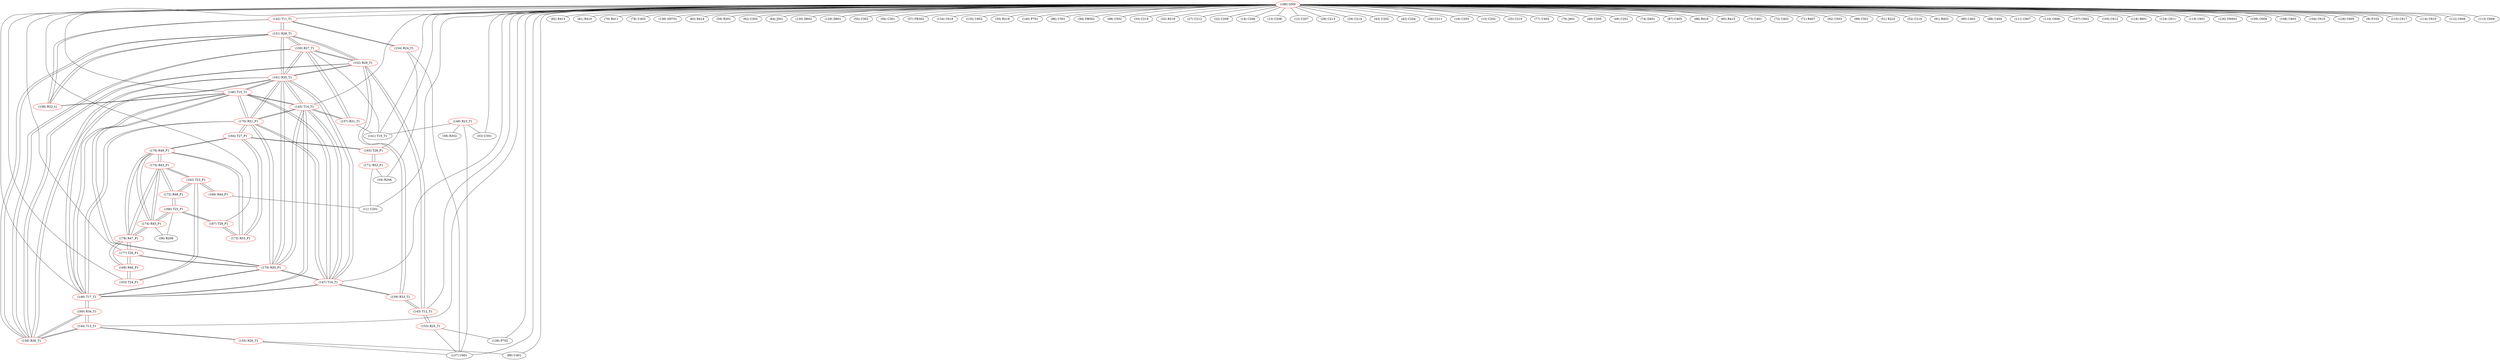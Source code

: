 graph {
	142 [label="(142) T11_T1" color=red]
	154 [label="(154) R24_T1"]
	151 [label="(151) R28_T1"]
	158 [label="(158) R32_t1"]
	143 [label="(143) T12_T1" color=red]
	159 [label="(159) R33_T1"]
	152 [label="(152) R29_T1"]
	153 [label="(153) R25_T1"]
	144 [label="(144) T13_T1" color=red]
	156 [label="(156) R30_T1"]
	160 [label="(160) R34_T1"]
	155 [label="(155) R26_T1"]
	145 [label="(145) T14_T1" color=red]
	157 [label="(157) R31_T1"]
	170 [label="(170) R51_P1"]
	179 [label="(179) R50_P1"]
	148 [label="(148) T17_T1"]
	161 [label="(161) R35_T1"]
	147 [label="(147) T16_T1"]
	146 [label="(146) T15_T1"]
	146 [label="(146) T15_T1" color=red]
	158 [label="(158) R32_t1"]
	170 [label="(170) R51_P1"]
	179 [label="(179) R50_P1"]
	148 [label="(148) T17_T1"]
	161 [label="(161) R35_T1"]
	147 [label="(147) T16_T1"]
	145 [label="(145) T14_T1"]
	147 [label="(147) T16_T1" color=red]
	159 [label="(159) R33_T1"]
	170 [label="(170) R51_P1"]
	179 [label="(179) R50_P1"]
	148 [label="(148) T17_T1"]
	161 [label="(161) R35_T1"]
	146 [label="(146) T15_T1"]
	145 [label="(145) T14_T1"]
	148 [label="(148) T17_T1" color=red]
	160 [label="(160) R34_T1"]
	170 [label="(170) R51_P1"]
	179 [label="(179) R50_P1"]
	161 [label="(161) R35_T1"]
	147 [label="(147) T16_T1"]
	146 [label="(146) T15_T1"]
	145 [label="(145) T14_T1"]
	149 [label="(149) R23_T1" color=red]
	53 [label="(53) U301"]
	137 [label="(137) U601"]
	58 [label="(58) R302"]
	141 [label="(141) T10_T1"]
	150 [label="(150) R27_T1" color=red]
	156 [label="(156) R30_T1"]
	161 [label="(161) R35_T1"]
	152 [label="(152) R29_T1"]
	151 [label="(151) R28_T1"]
	141 [label="(141) T10_T1"]
	157 [label="(157) R31_T1"]
	151 [label="(151) R28_T1" color=red]
	156 [label="(156) R30_T1"]
	161 [label="(161) R35_T1"]
	152 [label="(152) R29_T1"]
	150 [label="(150) R27_T1"]
	142 [label="(142) T11_T1"]
	158 [label="(158) R32_t1"]
	152 [label="(152) R29_T1" color=red]
	156 [label="(156) R30_T1"]
	161 [label="(161) R35_T1"]
	151 [label="(151) R28_T1"]
	150 [label="(150) R27_T1"]
	159 [label="(159) R33_T1"]
	143 [label="(143) T12_T1"]
	153 [label="(153) R25_T1" color=red]
	139 [label="(139) P702"]
	137 [label="(137) U601"]
	143 [label="(143) T12_T1"]
	154 [label="(154) R24_T1" color=red]
	34 [label="(34) R206"]
	137 [label="(137) U601"]
	142 [label="(142) T11_T1"]
	155 [label="(155) R26_T1" color=red]
	137 [label="(137) U601"]
	89 [label="(89) U401"]
	144 [label="(144) T13_T1"]
	156 [label="(156) R30_T1" color=red]
	161 [label="(161) R35_T1"]
	152 [label="(152) R29_T1"]
	151 [label="(151) R28_T1"]
	150 [label="(150) R27_T1"]
	160 [label="(160) R34_T1"]
	144 [label="(144) T13_T1"]
	157 [label="(157) R31_T1" color=red]
	141 [label="(141) T10_T1"]
	150 [label="(150) R27_T1"]
	145 [label="(145) T14_T1"]
	158 [label="(158) R32_t1" color=red]
	146 [label="(146) T15_T1"]
	142 [label="(142) T11_T1"]
	151 [label="(151) R28_T1"]
	159 [label="(159) R33_T1" color=red]
	147 [label="(147) T16_T1"]
	152 [label="(152) R29_T1"]
	143 [label="(143) T12_T1"]
	160 [label="(160) R34_T1" color=red]
	148 [label="(148) T17_T1"]
	156 [label="(156) R30_T1"]
	144 [label="(144) T13_T1"]
	161 [label="(161) R35_T1" color=red]
	156 [label="(156) R30_T1"]
	152 [label="(152) R29_T1"]
	151 [label="(151) R28_T1"]
	150 [label="(150) R27_T1"]
	170 [label="(170) R51_P1"]
	179 [label="(179) R50_P1"]
	148 [label="(148) T17_T1"]
	147 [label="(147) T16_T1"]
	146 [label="(146) T15_T1"]
	145 [label="(145) T14_T1"]
	162 [label="(162) T23_P1" color=red]
	172 [label="(172) R48_P1"]
	175 [label="(175) R43_P1"]
	163 [label="(163) T24_P1"]
	168 [label="(168) R44_P1"]
	163 [label="(163) T24_P1" color=red]
	169 [label="(169) R46_P1"]
	162 [label="(162) T23_P1"]
	164 [label="(164) T27_P1" color=red]
	170 [label="(170) R51_P1"]
	165 [label="(165) T28_P1"]
	173 [label="(173) R53_P1"]
	176 [label="(176) R49_P1"]
	165 [label="(165) T28_P1" color=red]
	171 [label="(171) R52_P1"]
	164 [label="(164) T27_P1"]
	166 [label="(166) T25_P1" color=red]
	167 [label="(167) T29_P1"]
	172 [label="(172) R48_P1"]
	174 [label="(174) R45_P1"]
	36 [label="(36) R208"]
	167 [label="(167) T29_P1" color=red]
	166 [label="(166) T25_P1"]
	173 [label="(173) R53_P1"]
	168 [label="(168) R44_P1" color=red]
	11 [label="(11) U201"]
	162 [label="(162) T23_P1"]
	169 [label="(169) R46_P1" color=red]
	177 [label="(177) T26_P1"]
	178 [label="(178) R47_P1"]
	163 [label="(163) T24_P1"]
	170 [label="(170) R51_P1" color=red]
	164 [label="(164) T27_P1"]
	179 [label="(179) R50_P1"]
	148 [label="(148) T17_T1"]
	161 [label="(161) R35_T1"]
	147 [label="(147) T16_T1"]
	146 [label="(146) T15_T1"]
	145 [label="(145) T14_T1"]
	171 [label="(171) R52_P1" color=red]
	11 [label="(11) U201"]
	34 [label="(34) R206"]
	165 [label="(165) T28_P1"]
	172 [label="(172) R48_P1" color=red]
	166 [label="(166) T25_P1"]
	162 [label="(162) T23_P1"]
	175 [label="(175) R43_P1"]
	173 [label="(173) R53_P1" color=red]
	167 [label="(167) T29_P1"]
	164 [label="(164) T27_P1"]
	176 [label="(176) R49_P1"]
	174 [label="(174) R45_P1" color=red]
	178 [label="(178) R47_P1"]
	175 [label="(175) R43_P1"]
	176 [label="(176) R49_P1"]
	166 [label="(166) T25_P1"]
	36 [label="(36) R208"]
	175 [label="(175) R43_P1" color=red]
	172 [label="(172) R48_P1"]
	162 [label="(162) T23_P1"]
	178 [label="(178) R47_P1"]
	174 [label="(174) R45_P1"]
	176 [label="(176) R49_P1"]
	176 [label="(176) R49_P1" color=red]
	178 [label="(178) R47_P1"]
	174 [label="(174) R45_P1"]
	175 [label="(175) R43_P1"]
	164 [label="(164) T27_P1"]
	173 [label="(173) R53_P1"]
	177 [label="(177) T26_P1" color=red]
	179 [label="(179) R50_P1"]
	169 [label="(169) R46_P1"]
	178 [label="(178) R47_P1"]
	178 [label="(178) R47_P1" color=red]
	174 [label="(174) R45_P1"]
	175 [label="(175) R43_P1"]
	176 [label="(176) R49_P1"]
	177 [label="(177) T26_P1"]
	169 [label="(169) R46_P1"]
	179 [label="(179) R50_P1" color=red]
	177 [label="(177) T26_P1"]
	170 [label="(170) R51_P1"]
	148 [label="(148) T17_T1"]
	161 [label="(161) R35_T1"]
	147 [label="(147) T16_T1"]
	146 [label="(146) T15_T1"]
	145 [label="(145) T14_T1"]
	180 [label="(180) GND" color=red]
	82 [label="(82) R413"]
	81 [label="(81) R410"]
	79 [label="(79) R411"]
	78 [label="(78) U403"]
	138 [label="(138) SH701"]
	83 [label="(83) R414"]
	59 [label="(59) R301"]
	62 [label="(62) C303"]
	137 [label="(137) U601"]
	64 [label="(64) J301"]
	130 [label="(130) D602"]
	129 [label="(129) D601"]
	55 [label="(55) C302"]
	139 [label="(139) P702"]
	56 [label="(56) C301"]
	57 [label="(57) FB302"]
	53 [label="(53) U301"]
	134 [label="(134) C618"]
	133 [label="(133) U602"]
	30 [label="(30) R218"]
	140 [label="(140) P701"]
	96 [label="(96) U501"]
	94 [label="(94) FB502"]
	98 [label="(98) C502"]
	33 [label="(33) C215"]
	32 [label="(32) R219"]
	27 [label="(27) C212"]
	22 [label="(22) C209"]
	11 [label="(11) U201"]
	14 [label="(14) C206"]
	13 [label="(13) C208"]
	12 [label="(12) C207"]
	28 [label="(28) C213"]
	29 [label="(29) C214"]
	43 [label="(43) U202"]
	42 [label="(42) C204"]
	26 [label="(26) C211"]
	16 [label="(16) C203"]
	15 [label="(15) C202"]
	25 [label="(25) C210"]
	77 [label="(77) U402"]
	76 [label="(76) J401"]
	48 [label="(48) C205"]
	49 [label="(49) C201"]
	74 [label="(74) D401"]
	87 [label="(87) C405"]
	86 [label="(86) R416"]
	85 [label="(85) R415"]
	73 [label="(73) C401"]
	72 [label="(72) C402"]
	71 [label="(71) R407"]
	92 [label="(92) C503"]
	99 [label="(99) C501"]
	51 [label="(51) R222"]
	52 [label="(52) C216"]
	91 [label="(91) R402"]
	90 [label="(90) C403"]
	89 [label="(89) U401"]
	88 [label="(88) C404"]
	111 [label="(111) C607"]
	110 [label="(110) C606"]
	107 [label="(107) C602"]
	103 [label="(103) C612"]
	118 [label="(118) X601"]
	124 [label="(124) C611"]
	119 [label="(119) C601"]
	126 [label="(126) SW601"]
	109 [label="(109) C604"]
	108 [label="(108) C603"]
	104 [label="(104) C615"]
	128 [label="(128) C605"]
	9 [label="(9) P103"]
	115 [label="(115) C617"]
	114 [label="(114) C610"]
	112 [label="(112) C608"]
	113 [label="(113) C609"]
	141 [label="(141) T10_T1"]
	147 [label="(147) T16_T1"]
	148 [label="(148) T17_T1"]
	146 [label="(146) T15_T1"]
	143 [label="(143) T12_T1"]
	145 [label="(145) T14_T1"]
	144 [label="(144) T13_T1"]
	142 [label="(142) T11_T1"]
	177 [label="(177) T26_P1"]
	163 [label="(163) T24_P1"]
	167 [label="(167) T29_P1"]
	165 [label="(165) T28_P1"]
	142 -- 154
	142 -- 151
	142 -- 158
	143 -- 159
	143 -- 152
	143 -- 153
	144 -- 156
	144 -- 160
	144 -- 155
	145 -- 157
	145 -- 170
	145 -- 179
	145 -- 148
	145 -- 161
	145 -- 147
	145 -- 146
	146 -- 158
	146 -- 170
	146 -- 179
	146 -- 148
	146 -- 161
	146 -- 147
	146 -- 145
	147 -- 159
	147 -- 170
	147 -- 179
	147 -- 148
	147 -- 161
	147 -- 146
	147 -- 145
	148 -- 160
	148 -- 170
	148 -- 179
	148 -- 161
	148 -- 147
	148 -- 146
	148 -- 145
	149 -- 53
	149 -- 137
	149 -- 58
	149 -- 141
	150 -- 156
	150 -- 161
	150 -- 152
	150 -- 151
	150 -- 141
	150 -- 157
	151 -- 156
	151 -- 161
	151 -- 152
	151 -- 150
	151 -- 142
	151 -- 158
	152 -- 156
	152 -- 161
	152 -- 151
	152 -- 150
	152 -- 159
	152 -- 143
	153 -- 139
	153 -- 137
	153 -- 143
	154 -- 34
	154 -- 137
	154 -- 142
	155 -- 137
	155 -- 89
	155 -- 144
	156 -- 161
	156 -- 152
	156 -- 151
	156 -- 150
	156 -- 160
	156 -- 144
	157 -- 141
	157 -- 150
	157 -- 145
	158 -- 146
	158 -- 142
	158 -- 151
	159 -- 147
	159 -- 152
	159 -- 143
	160 -- 148
	160 -- 156
	160 -- 144
	161 -- 156
	161 -- 152
	161 -- 151
	161 -- 150
	161 -- 170
	161 -- 179
	161 -- 148
	161 -- 147
	161 -- 146
	161 -- 145
	162 -- 172
	162 -- 175
	162 -- 163
	162 -- 168
	163 -- 169
	163 -- 162
	164 -- 170
	164 -- 165
	164 -- 173
	164 -- 176
	165 -- 171
	165 -- 164
	166 -- 167
	166 -- 172
	166 -- 174
	166 -- 36
	167 -- 166
	167 -- 173
	168 -- 11
	168 -- 162
	169 -- 177
	169 -- 178
	169 -- 163
	170 -- 164
	170 -- 179
	170 -- 148
	170 -- 161
	170 -- 147
	170 -- 146
	170 -- 145
	171 -- 11
	171 -- 34
	171 -- 165
	172 -- 166
	172 -- 162
	172 -- 175
	173 -- 167
	173 -- 164
	173 -- 176
	174 -- 178
	174 -- 175
	174 -- 176
	174 -- 166
	174 -- 36
	175 -- 172
	175 -- 162
	175 -- 178
	175 -- 174
	175 -- 176
	176 -- 178
	176 -- 174
	176 -- 175
	176 -- 164
	176 -- 173
	177 -- 179
	177 -- 169
	177 -- 178
	178 -- 174
	178 -- 175
	178 -- 176
	178 -- 177
	178 -- 169
	179 -- 177
	179 -- 170
	179 -- 148
	179 -- 161
	179 -- 147
	179 -- 146
	179 -- 145
	180 -- 82
	180 -- 81
	180 -- 79
	180 -- 78
	180 -- 138
	180 -- 83
	180 -- 59
	180 -- 62
	180 -- 137
	180 -- 64
	180 -- 130
	180 -- 129
	180 -- 55
	180 -- 139
	180 -- 56
	180 -- 57
	180 -- 53
	180 -- 134
	180 -- 133
	180 -- 30
	180 -- 140
	180 -- 96
	180 -- 94
	180 -- 98
	180 -- 33
	180 -- 32
	180 -- 27
	180 -- 22
	180 -- 11
	180 -- 14
	180 -- 13
	180 -- 12
	180 -- 28
	180 -- 29
	180 -- 43
	180 -- 42
	180 -- 26
	180 -- 16
	180 -- 15
	180 -- 25
	180 -- 77
	180 -- 76
	180 -- 48
	180 -- 49
	180 -- 74
	180 -- 87
	180 -- 86
	180 -- 85
	180 -- 73
	180 -- 72
	180 -- 71
	180 -- 92
	180 -- 99
	180 -- 51
	180 -- 52
	180 -- 91
	180 -- 90
	180 -- 89
	180 -- 88
	180 -- 111
	180 -- 110
	180 -- 107
	180 -- 103
	180 -- 118
	180 -- 124
	180 -- 119
	180 -- 126
	180 -- 109
	180 -- 108
	180 -- 104
	180 -- 128
	180 -- 9
	180 -- 115
	180 -- 114
	180 -- 112
	180 -- 113
	180 -- 141
	180 -- 147
	180 -- 148
	180 -- 146
	180 -- 143
	180 -- 145
	180 -- 144
	180 -- 142
	180 -- 177
	180 -- 163
	180 -- 167
	180 -- 165
}